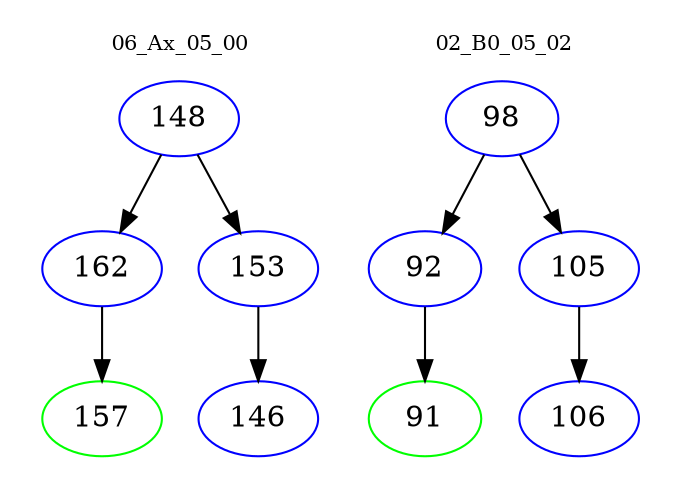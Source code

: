 digraph{
subgraph cluster_0 {
color = white
label = "06_Ax_05_00";
fontsize=10;
T0_148 [label="148", color="blue"]
T0_148 -> T0_162 [color="black"]
T0_162 [label="162", color="blue"]
T0_162 -> T0_157 [color="black"]
T0_157 [label="157", color="green"]
T0_148 -> T0_153 [color="black"]
T0_153 [label="153", color="blue"]
T0_153 -> T0_146 [color="black"]
T0_146 [label="146", color="blue"]
}
subgraph cluster_1 {
color = white
label = "02_B0_05_02";
fontsize=10;
T1_98 [label="98", color="blue"]
T1_98 -> T1_92 [color="black"]
T1_92 [label="92", color="blue"]
T1_92 -> T1_91 [color="black"]
T1_91 [label="91", color="green"]
T1_98 -> T1_105 [color="black"]
T1_105 [label="105", color="blue"]
T1_105 -> T1_106 [color="black"]
T1_106 [label="106", color="blue"]
}
}
